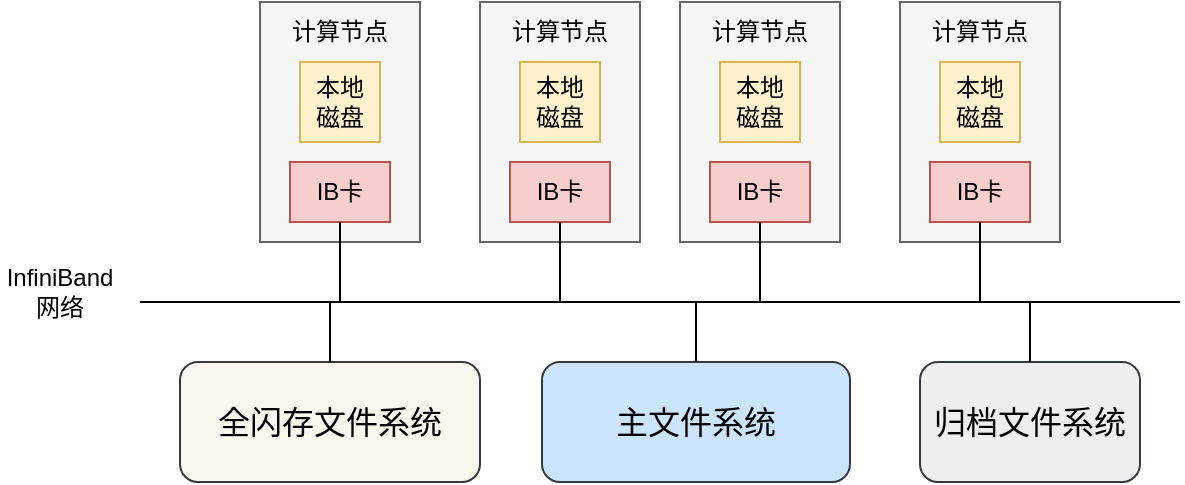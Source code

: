 <mxfile version="20.7.4" type="device"><diagram id="3dsnXAeZPx4a8pw2_I8M" name="第 1 页"><mxGraphModel dx="940" dy="581" grid="1" gridSize="10" guides="1" tooltips="1" connect="1" arrows="1" fold="1" page="1" pageScale="1" pageWidth="827" pageHeight="1169" math="0" shadow="0"><root><mxCell id="0"/><mxCell id="1" parent="0"/><mxCell id="UiC-BFNN7BpUsBoCTugO-1" value="" style="rounded=0;whiteSpace=wrap;html=1;fillColor=#f5f5f5;fontColor=#333333;strokeColor=#666666;" parent="1" vertex="1"><mxGeometry x="180" y="120" width="80" height="120" as="geometry"/></mxCell><mxCell id="UiC-BFNN7BpUsBoCTugO-2" value="计算节点" style="text;html=1;strokeColor=none;fillColor=none;align=center;verticalAlign=middle;whiteSpace=wrap;rounded=0;" parent="1" vertex="1"><mxGeometry x="190" y="120" width="60" height="30" as="geometry"/></mxCell><mxCell id="UiC-BFNN7BpUsBoCTugO-3" value="本地&lt;br&gt;磁盘" style="whiteSpace=wrap;html=1;aspect=fixed;fillColor=#fff2cc;strokeColor=#d6b656;" parent="1" vertex="1"><mxGeometry x="200" y="150" width="40" height="40" as="geometry"/></mxCell><mxCell id="UiC-BFNN7BpUsBoCTugO-16" value="IB卡" style="rounded=0;whiteSpace=wrap;html=1;fillColor=#f8cecc;strokeColor=#b85450;" parent="1" vertex="1"><mxGeometry x="195" y="200" width="50" height="30" as="geometry"/></mxCell><mxCell id="UiC-BFNN7BpUsBoCTugO-21" value="" style="rounded=0;whiteSpace=wrap;html=1;fillColor=#f5f5f5;fontColor=#333333;strokeColor=#666666;" parent="1" vertex="1"><mxGeometry x="290" y="120" width="80" height="120" as="geometry"/></mxCell><mxCell id="UiC-BFNN7BpUsBoCTugO-22" value="计算节点" style="text;html=1;strokeColor=none;fillColor=none;align=center;verticalAlign=middle;whiteSpace=wrap;rounded=0;" parent="1" vertex="1"><mxGeometry x="300" y="120" width="60" height="30" as="geometry"/></mxCell><mxCell id="UiC-BFNN7BpUsBoCTugO-23" value="本地&lt;br&gt;磁盘" style="whiteSpace=wrap;html=1;aspect=fixed;fillColor=#fff2cc;strokeColor=#d6b656;" parent="1" vertex="1"><mxGeometry x="310" y="150" width="40" height="40" as="geometry"/></mxCell><mxCell id="UiC-BFNN7BpUsBoCTugO-24" value="IB卡" style="rounded=0;whiteSpace=wrap;html=1;fillColor=#f8cecc;strokeColor=#b85450;" parent="1" vertex="1"><mxGeometry x="305" y="200" width="50" height="30" as="geometry"/></mxCell><mxCell id="UiC-BFNN7BpUsBoCTugO-25" value="" style="rounded=0;whiteSpace=wrap;html=1;fillColor=#f5f5f5;fontColor=#333333;strokeColor=#666666;" parent="1" vertex="1"><mxGeometry x="390" y="120" width="80" height="120" as="geometry"/></mxCell><mxCell id="UiC-BFNN7BpUsBoCTugO-26" value="计算节点" style="text;html=1;strokeColor=none;fillColor=none;align=center;verticalAlign=middle;whiteSpace=wrap;rounded=0;" parent="1" vertex="1"><mxGeometry x="400" y="120" width="60" height="30" as="geometry"/></mxCell><mxCell id="UiC-BFNN7BpUsBoCTugO-27" value="本地&lt;br&gt;磁盘" style="whiteSpace=wrap;html=1;aspect=fixed;fillColor=#fff2cc;strokeColor=#d6b656;" parent="1" vertex="1"><mxGeometry x="410" y="150" width="40" height="40" as="geometry"/></mxCell><mxCell id="UiC-BFNN7BpUsBoCTugO-28" value="IB卡" style="rounded=0;whiteSpace=wrap;html=1;fillColor=#f8cecc;strokeColor=#b85450;" parent="1" vertex="1"><mxGeometry x="405" y="200" width="50" height="30" as="geometry"/></mxCell><mxCell id="UiC-BFNN7BpUsBoCTugO-29" value="" style="rounded=0;whiteSpace=wrap;html=1;fillColor=#f5f5f5;fontColor=#333333;strokeColor=#666666;" parent="1" vertex="1"><mxGeometry x="500" y="120" width="80" height="120" as="geometry"/></mxCell><mxCell id="UiC-BFNN7BpUsBoCTugO-30" value="计算节点" style="text;html=1;strokeColor=none;fillColor=none;align=center;verticalAlign=middle;whiteSpace=wrap;rounded=0;" parent="1" vertex="1"><mxGeometry x="510" y="120" width="60" height="30" as="geometry"/></mxCell><mxCell id="UiC-BFNN7BpUsBoCTugO-31" value="本地&lt;br&gt;磁盘" style="whiteSpace=wrap;html=1;aspect=fixed;fillColor=#fff2cc;strokeColor=#d6b656;" parent="1" vertex="1"><mxGeometry x="520" y="150" width="40" height="40" as="geometry"/></mxCell><mxCell id="UiC-BFNN7BpUsBoCTugO-32" value="IB卡" style="rounded=0;whiteSpace=wrap;html=1;fillColor=#f8cecc;strokeColor=#b85450;" parent="1" vertex="1"><mxGeometry x="515" y="200" width="50" height="30" as="geometry"/></mxCell><mxCell id="mGMvCuPOR_Y9X3u6h2RQ-1" value="全闪存文件系统" style="rounded=1;whiteSpace=wrap;html=1;fontSize=16;fillColor=#f9f7ed;strokeColor=#36393d;" vertex="1" parent="1"><mxGeometry x="140" y="300" width="150" height="60" as="geometry"/></mxCell><mxCell id="mGMvCuPOR_Y9X3u6h2RQ-2" value="主文件系统" style="rounded=1;whiteSpace=wrap;html=1;fontSize=16;fillColor=#cce5ff;strokeColor=#36393d;" vertex="1" parent="1"><mxGeometry x="321" y="300" width="154" height="60" as="geometry"/></mxCell><mxCell id="mGMvCuPOR_Y9X3u6h2RQ-3" value="归档文件系统" style="rounded=1;whiteSpace=wrap;html=1;fontSize=16;fillColor=#eeeeee;strokeColor=#36393d;" vertex="1" parent="1"><mxGeometry x="510" y="300" width="110" height="60" as="geometry"/></mxCell><mxCell id="mGMvCuPOR_Y9X3u6h2RQ-5" value="" style="endArrow=none;html=1;rounded=0;" edge="1" parent="1"><mxGeometry width="50" height="50" relative="1" as="geometry"><mxPoint x="120" y="270" as="sourcePoint"/><mxPoint x="640" y="270" as="targetPoint"/></mxGeometry></mxCell><mxCell id="mGMvCuPOR_Y9X3u6h2RQ-6" value="" style="endArrow=none;html=1;rounded=0;entryX=0.5;entryY=1;entryDx=0;entryDy=0;" edge="1" parent="1" target="UiC-BFNN7BpUsBoCTugO-16"><mxGeometry width="50" height="50" relative="1" as="geometry"><mxPoint x="220" y="270" as="sourcePoint"/><mxPoint x="30" y="330" as="targetPoint"/></mxGeometry></mxCell><mxCell id="mGMvCuPOR_Y9X3u6h2RQ-7" value="" style="endArrow=none;html=1;rounded=0;entryX=0.5;entryY=1;entryDx=0;entryDy=0;" edge="1" parent="1" target="UiC-BFNN7BpUsBoCTugO-24"><mxGeometry width="50" height="50" relative="1" as="geometry"><mxPoint x="330" y="270" as="sourcePoint"/><mxPoint x="420" y="410" as="targetPoint"/></mxGeometry></mxCell><mxCell id="mGMvCuPOR_Y9X3u6h2RQ-8" value="" style="endArrow=none;html=1;rounded=0;entryX=0.5;entryY=1;entryDx=0;entryDy=0;" edge="1" parent="1" target="UiC-BFNN7BpUsBoCTugO-28"><mxGeometry width="50" height="50" relative="1" as="geometry"><mxPoint x="430" y="270" as="sourcePoint"/><mxPoint x="470" y="450" as="targetPoint"/></mxGeometry></mxCell><mxCell id="mGMvCuPOR_Y9X3u6h2RQ-10" value="" style="endArrow=none;html=1;rounded=0;entryX=0.5;entryY=1;entryDx=0;entryDy=0;" edge="1" parent="1" target="UiC-BFNN7BpUsBoCTugO-32"><mxGeometry width="50" height="50" relative="1" as="geometry"><mxPoint x="540" y="270" as="sourcePoint"/><mxPoint x="430" y="400" as="targetPoint"/></mxGeometry></mxCell><mxCell id="mGMvCuPOR_Y9X3u6h2RQ-11" value="" style="endArrow=none;html=1;rounded=0;exitX=0.5;exitY=0;exitDx=0;exitDy=0;" edge="1" parent="1" source="mGMvCuPOR_Y9X3u6h2RQ-1"><mxGeometry width="50" height="50" relative="1" as="geometry"><mxPoint x="130" y="440" as="sourcePoint"/><mxPoint x="215" y="270" as="targetPoint"/></mxGeometry></mxCell><mxCell id="mGMvCuPOR_Y9X3u6h2RQ-12" value="" style="endArrow=none;html=1;rounded=0;exitX=0.5;exitY=0;exitDx=0;exitDy=0;" edge="1" parent="1" source="mGMvCuPOR_Y9X3u6h2RQ-2"><mxGeometry width="50" height="50" relative="1" as="geometry"><mxPoint x="310" y="540" as="sourcePoint"/><mxPoint x="398" y="270" as="targetPoint"/></mxGeometry></mxCell><mxCell id="mGMvCuPOR_Y9X3u6h2RQ-13" value="" style="endArrow=none;html=1;rounded=0;exitX=0.5;exitY=0;exitDx=0;exitDy=0;" edge="1" parent="1" source="mGMvCuPOR_Y9X3u6h2RQ-3"><mxGeometry width="50" height="50" relative="1" as="geometry"><mxPoint x="520" y="460" as="sourcePoint"/><mxPoint x="565" y="270" as="targetPoint"/></mxGeometry></mxCell><mxCell id="mGMvCuPOR_Y9X3u6h2RQ-14" value="InfiniBand&lt;br&gt;网络" style="text;html=1;strokeColor=none;fillColor=none;align=center;verticalAlign=middle;whiteSpace=wrap;rounded=0;" vertex="1" parent="1"><mxGeometry x="50" y="250" width="60" height="30" as="geometry"/></mxCell></root></mxGraphModel></diagram></mxfile>